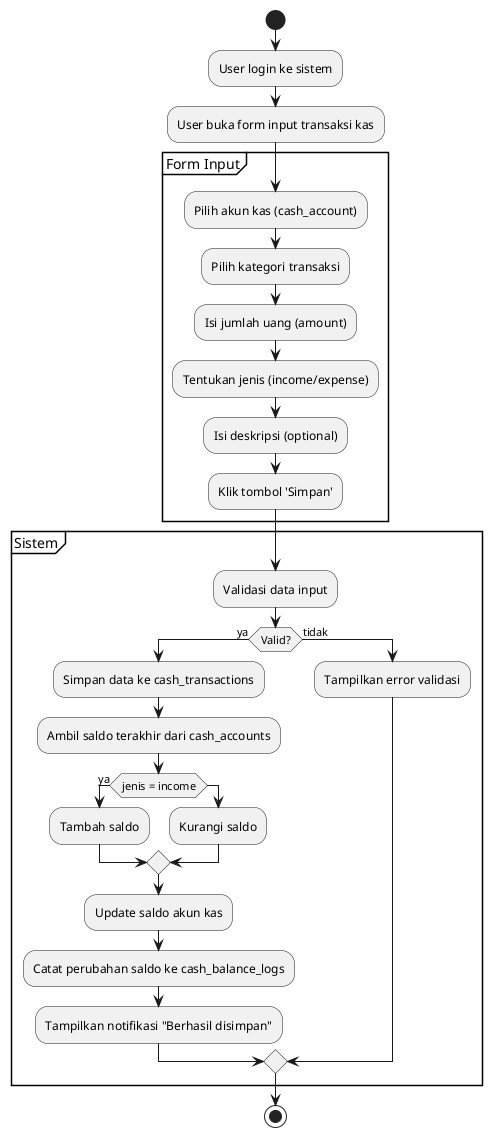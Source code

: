 @startuml
start

:User login ke sistem;
:User buka form input transaksi kas;

partition "Form Input" {
  :Pilih akun kas (cash_account);
  :Pilih kategori transaksi;
  :Isi jumlah uang (amount);
  :Tentukan jenis (income/expense);
  :Isi deskripsi (optional);
  :Klik tombol 'Simpan';
}

partition "Sistem" {
  :Validasi data input;
  if (Valid?) then (ya)
    :Simpan data ke cash_transactions;
    :Ambil saldo terakhir dari cash_accounts;
    if (jenis = income) then (ya)
      :Tambah saldo;
    else
      :Kurangi saldo;
    endif
    :Update saldo akun kas;
    :Catat perubahan saldo ke cash_balance_logs;
    :Tampilkan notifikasi "Berhasil disimpan";
  else (tidak)
    :Tampilkan error validasi;
  endif
}

stop
@enduml
